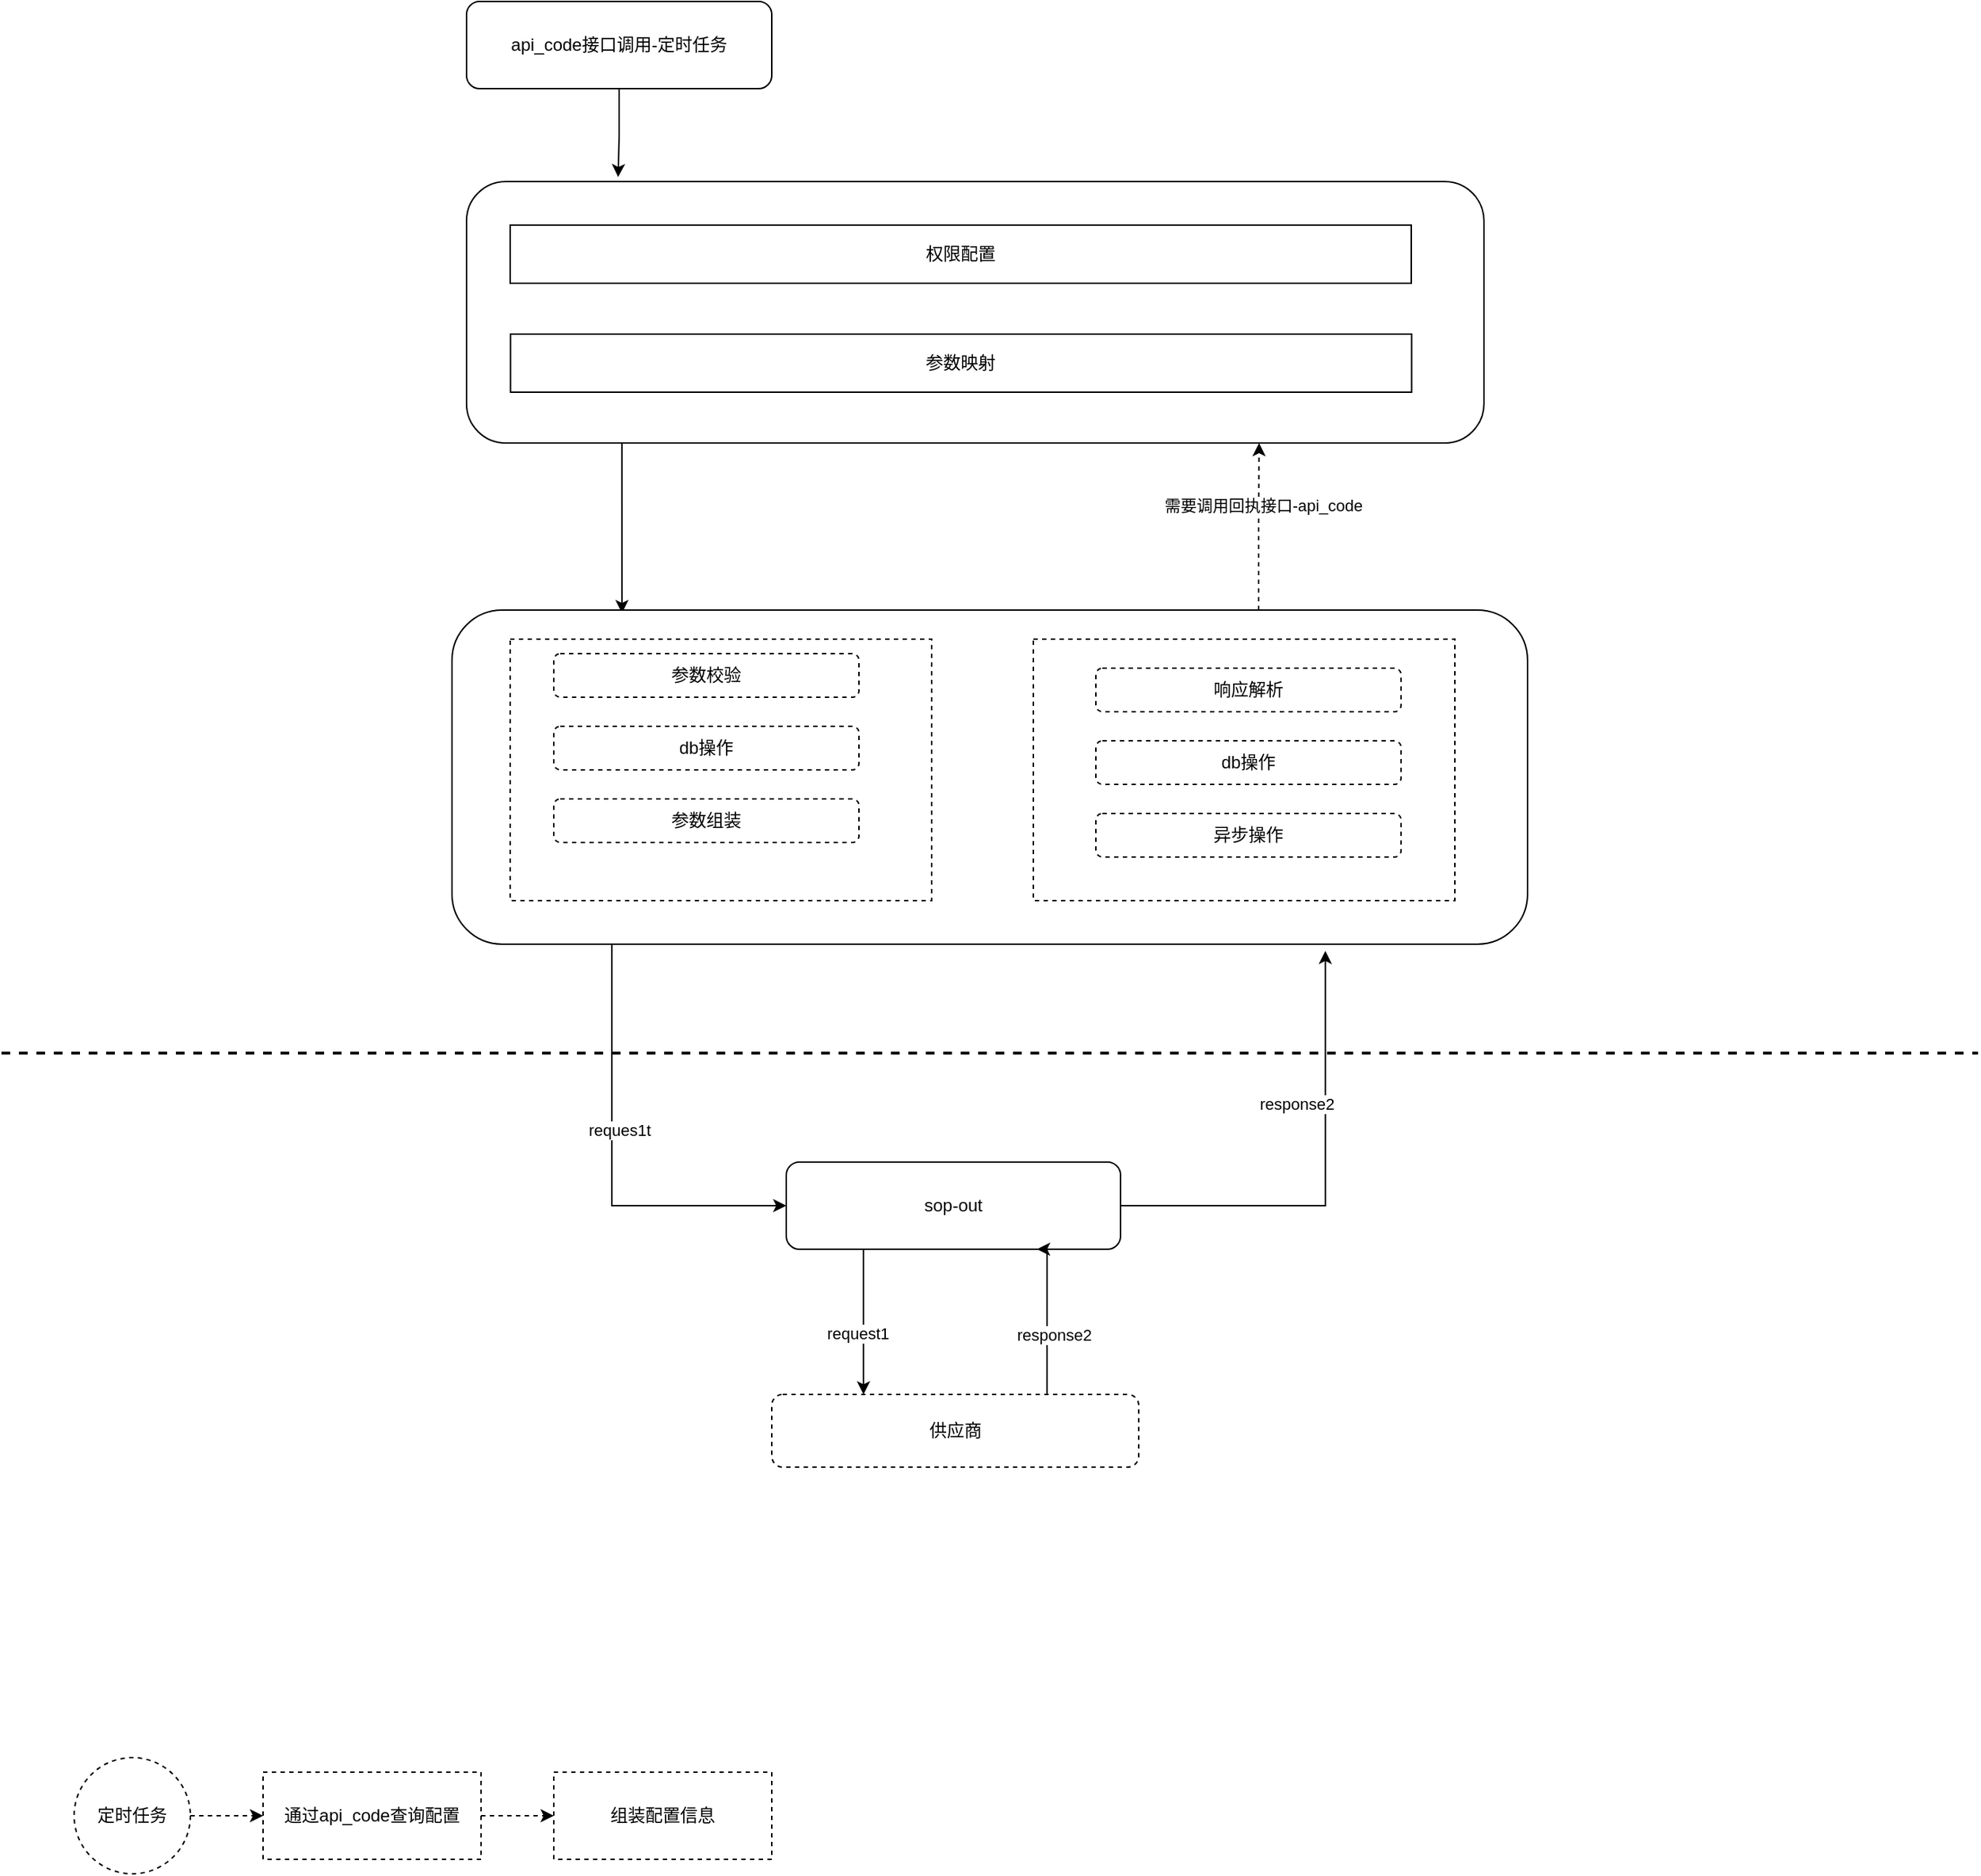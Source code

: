 <mxfile version="14.5.10" type="github"><diagram id="qdSIgpuCEHY31d6F6nsB" name="Page-1"><mxGraphModel dx="2249" dy="1931" grid="1" gridSize="10" guides="1" tooltips="1" connect="1" arrows="1" fold="1" page="1" pageScale="1" pageWidth="827" pageHeight="1169" math="0" shadow="0"><root><mxCell id="0"/><mxCell id="1" parent="0"/><mxCell id="QQxCpzfc86TUOospv0HA-32" style="edgeStyle=orthogonalEdgeStyle;rounded=0;orthogonalLoop=1;jettySize=auto;html=1;entryX=0.149;entryY=-0.017;entryDx=0;entryDy=0;entryPerimeter=0;" edge="1" parent="1" source="QQxCpzfc86TUOospv0HA-7" target="QQxCpzfc86TUOospv0HA-9"><mxGeometry relative="1" as="geometry"/></mxCell><mxCell id="QQxCpzfc86TUOospv0HA-7" value="api_code接口调用-定时任务" style="rounded=1;whiteSpace=wrap;html=1;" vertex="1" parent="1"><mxGeometry x="70" y="-169" width="210" height="60" as="geometry"/></mxCell><mxCell id="QQxCpzfc86TUOospv0HA-41" style="edgeStyle=orthogonalEdgeStyle;rounded=0;orthogonalLoop=1;jettySize=auto;html=1;exitX=0.5;exitY=1;exitDx=0;exitDy=0;entryX=0.158;entryY=0.009;entryDx=0;entryDy=0;entryPerimeter=0;" edge="1" parent="1" source="QQxCpzfc86TUOospv0HA-9" target="QQxCpzfc86TUOospv0HA-13"><mxGeometry relative="1" as="geometry"><Array as="points"><mxPoint x="177" y="135"/></Array></mxGeometry></mxCell><mxCell id="QQxCpzfc86TUOospv0HA-9" value="" style="rounded=1;whiteSpace=wrap;html=1;" vertex="1" parent="1"><mxGeometry x="70" y="-45" width="700" height="180" as="geometry"/></mxCell><mxCell id="QQxCpzfc86TUOospv0HA-10" value="权限配置" style="rounded=0;whiteSpace=wrap;html=1;" vertex="1" parent="1"><mxGeometry x="100" y="-15" width="620" height="40" as="geometry"/></mxCell><mxCell id="QQxCpzfc86TUOospv0HA-11" value="参数映射" style="rounded=0;whiteSpace=wrap;html=1;" vertex="1" parent="1"><mxGeometry x="100.25" y="60" width="620" height="40" as="geometry"/></mxCell><mxCell id="QQxCpzfc86TUOospv0HA-14" style="edgeStyle=orthogonalEdgeStyle;rounded=0;orthogonalLoop=1;jettySize=auto;html=1;entryX=0;entryY=0.5;entryDx=0;entryDy=0;" edge="1" parent="1" source="QQxCpzfc86TUOospv0HA-13" target="QQxCpzfc86TUOospv0HA-16"><mxGeometry relative="1" as="geometry"><mxPoint x="175" y="510" as="targetPoint"/><Array as="points"><mxPoint x="170" y="660"/></Array></mxGeometry></mxCell><mxCell id="QQxCpzfc86TUOospv0HA-21" value="reques1t" style="edgeLabel;html=1;align=center;verticalAlign=middle;resizable=0;points=[];" vertex="1" connectable="0" parent="QQxCpzfc86TUOospv0HA-14"><mxGeometry x="0.06" y="-2" relative="1" as="geometry"><mxPoint x="7" y="-31" as="offset"/></mxGeometry></mxCell><mxCell id="QQxCpzfc86TUOospv0HA-42" style="edgeStyle=orthogonalEdgeStyle;rounded=0;orthogonalLoop=1;jettySize=auto;html=1;exitX=0.75;exitY=0;exitDx=0;exitDy=0;entryX=0.779;entryY=1;entryDx=0;entryDy=0;entryPerimeter=0;dashed=1;" edge="1" parent="1" source="QQxCpzfc86TUOospv0HA-13" target="QQxCpzfc86TUOospv0HA-9"><mxGeometry relative="1" as="geometry"><mxPoint x="615" y="200" as="targetPoint"/></mxGeometry></mxCell><mxCell id="QQxCpzfc86TUOospv0HA-43" value="需要调用回执接口-api_code" style="edgeLabel;html=1;align=center;verticalAlign=middle;resizable=0;points=[];" vertex="1" connectable="0" parent="QQxCpzfc86TUOospv0HA-42"><mxGeometry x="0.254" y="-2" relative="1" as="geometry"><mxPoint as="offset"/></mxGeometry></mxCell><mxCell id="QQxCpzfc86TUOospv0HA-13" value="" style="rounded=1;whiteSpace=wrap;html=1;" vertex="1" parent="1"><mxGeometry x="60" y="250" width="740" height="230" as="geometry"/></mxCell><mxCell id="QQxCpzfc86TUOospv0HA-20" style="edgeStyle=orthogonalEdgeStyle;rounded=0;orthogonalLoop=1;jettySize=auto;html=1;exitX=1;exitY=0.5;exitDx=0;exitDy=0;entryX=0.812;entryY=1.02;entryDx=0;entryDy=0;entryPerimeter=0;" edge="1" parent="1" source="QQxCpzfc86TUOospv0HA-16" target="QQxCpzfc86TUOospv0HA-13"><mxGeometry relative="1" as="geometry"/></mxCell><mxCell id="QQxCpzfc86TUOospv0HA-22" value="response2" style="edgeLabel;html=1;align=center;verticalAlign=middle;resizable=0;points=[];" vertex="1" connectable="0" parent="QQxCpzfc86TUOospv0HA-20"><mxGeometry x="-0.31" y="-1" relative="1" as="geometry"><mxPoint x="12" y="-71" as="offset"/></mxGeometry></mxCell><mxCell id="QQxCpzfc86TUOospv0HA-25" style="edgeStyle=orthogonalEdgeStyle;rounded=0;orthogonalLoop=1;jettySize=auto;html=1;exitX=0.25;exitY=1;exitDx=0;exitDy=0;entryX=0.25;entryY=0;entryDx=0;entryDy=0;" edge="1" parent="1" source="QQxCpzfc86TUOospv0HA-16" target="QQxCpzfc86TUOospv0HA-24"><mxGeometry relative="1" as="geometry"><Array as="points"><mxPoint x="343" y="690"/></Array></mxGeometry></mxCell><mxCell id="QQxCpzfc86TUOospv0HA-16" value="sop-out" style="rounded=1;whiteSpace=wrap;html=1;" vertex="1" parent="1"><mxGeometry x="290" y="630" width="230" height="60" as="geometry"/></mxCell><mxCell id="QQxCpzfc86TUOospv0HA-23" value="" style="line;strokeWidth=2;html=1;dashed=1;" vertex="1" parent="1"><mxGeometry x="-250" y="550" width="1360" height="10" as="geometry"/></mxCell><mxCell id="QQxCpzfc86TUOospv0HA-26" style="edgeStyle=orthogonalEdgeStyle;rounded=0;orthogonalLoop=1;jettySize=auto;html=1;exitX=0.75;exitY=0;exitDx=0;exitDy=0;entryX=0.75;entryY=1;entryDx=0;entryDy=0;" edge="1" parent="1" source="QQxCpzfc86TUOospv0HA-24" target="QQxCpzfc86TUOospv0HA-16"><mxGeometry relative="1" as="geometry"><Array as="points"><mxPoint x="469" y="690"/></Array></mxGeometry></mxCell><mxCell id="QQxCpzfc86TUOospv0HA-24" value="供应商" style="rounded=1;whiteSpace=wrap;html=1;dashed=1;" vertex="1" parent="1"><mxGeometry x="280" y="790" width="252.5" height="50" as="geometry"/></mxCell><mxCell id="QQxCpzfc86TUOospv0HA-27" value="request1" style="edgeLabel;html=1;align=center;verticalAlign=middle;resizable=0;points=[];" vertex="1" connectable="0" parent="1"><mxGeometry x="185" y="630" as="geometry"><mxPoint x="154" y="118" as="offset"/></mxGeometry></mxCell><mxCell id="QQxCpzfc86TUOospv0HA-28" value="response2" style="edgeLabel;html=1;align=center;verticalAlign=middle;resizable=0;points=[];" vertex="1" connectable="0" parent="1"><mxGeometry x="713" y="630" as="geometry"><mxPoint x="-239" y="119" as="offset"/></mxGeometry></mxCell><mxCell id="QQxCpzfc86TUOospv0HA-34" value="" style="rounded=0;whiteSpace=wrap;html=1;dashed=1;" vertex="1" parent="1"><mxGeometry x="100" y="270" width="290" height="180" as="geometry"/></mxCell><mxCell id="QQxCpzfc86TUOospv0HA-35" value="" style="rounded=0;whiteSpace=wrap;html=1;dashed=1;" vertex="1" parent="1"><mxGeometry x="460" y="270" width="290" height="180" as="geometry"/></mxCell><mxCell id="QQxCpzfc86TUOospv0HA-36" value="参数校验" style="rounded=1;whiteSpace=wrap;html=1;dashed=1;" vertex="1" parent="1"><mxGeometry x="130" y="280" width="210" height="30" as="geometry"/></mxCell><mxCell id="QQxCpzfc86TUOospv0HA-37" value="db操作" style="rounded=1;whiteSpace=wrap;html=1;dashed=1;" vertex="1" parent="1"><mxGeometry x="130" y="330" width="210" height="30" as="geometry"/></mxCell><mxCell id="QQxCpzfc86TUOospv0HA-38" value="参数组装" style="rounded=1;whiteSpace=wrap;html=1;dashed=1;" vertex="1" parent="1"><mxGeometry x="130" y="380" width="210" height="30" as="geometry"/></mxCell><mxCell id="QQxCpzfc86TUOospv0HA-39" value="响应解析" style="rounded=1;whiteSpace=wrap;html=1;dashed=1;" vertex="1" parent="1"><mxGeometry x="503" y="290" width="210" height="30" as="geometry"/></mxCell><mxCell id="QQxCpzfc86TUOospv0HA-40" value="db操作" style="rounded=1;whiteSpace=wrap;html=1;dashed=1;" vertex="1" parent="1"><mxGeometry x="503" y="340" width="210" height="30" as="geometry"/></mxCell><mxCell id="QQxCpzfc86TUOospv0HA-46" style="edgeStyle=orthogonalEdgeStyle;rounded=0;orthogonalLoop=1;jettySize=auto;html=1;dashed=1;" edge="1" parent="1" source="QQxCpzfc86TUOospv0HA-45"><mxGeometry relative="1" as="geometry"><mxPoint x="-70" y="1080" as="targetPoint"/></mxGeometry></mxCell><mxCell id="QQxCpzfc86TUOospv0HA-45" value="定时任务" style="ellipse;whiteSpace=wrap;html=1;aspect=fixed;dashed=1;" vertex="1" parent="1"><mxGeometry x="-200" y="1040" width="80" height="80" as="geometry"/></mxCell><mxCell id="QQxCpzfc86TUOospv0HA-49" style="edgeStyle=orthogonalEdgeStyle;rounded=0;orthogonalLoop=1;jettySize=auto;html=1;dashed=1;" edge="1" parent="1" source="QQxCpzfc86TUOospv0HA-48"><mxGeometry relative="1" as="geometry"><mxPoint x="130" y="1080" as="targetPoint"/></mxGeometry></mxCell><mxCell id="QQxCpzfc86TUOospv0HA-48" value="通过api_code查询配置" style="rounded=0;whiteSpace=wrap;html=1;dashed=1;" vertex="1" parent="1"><mxGeometry x="-70" y="1050" width="150" height="60" as="geometry"/></mxCell><mxCell id="QQxCpzfc86TUOospv0HA-50" value="组装配置信息" style="rounded=0;whiteSpace=wrap;html=1;dashed=1;" vertex="1" parent="1"><mxGeometry x="130" y="1050" width="150" height="60" as="geometry"/></mxCell><mxCell id="QQxCpzfc86TUOospv0HA-51" value="异步操作" style="rounded=1;whiteSpace=wrap;html=1;dashed=1;" vertex="1" parent="1"><mxGeometry x="503" y="390" width="210" height="30" as="geometry"/></mxCell></root></mxGraphModel></diagram></mxfile>